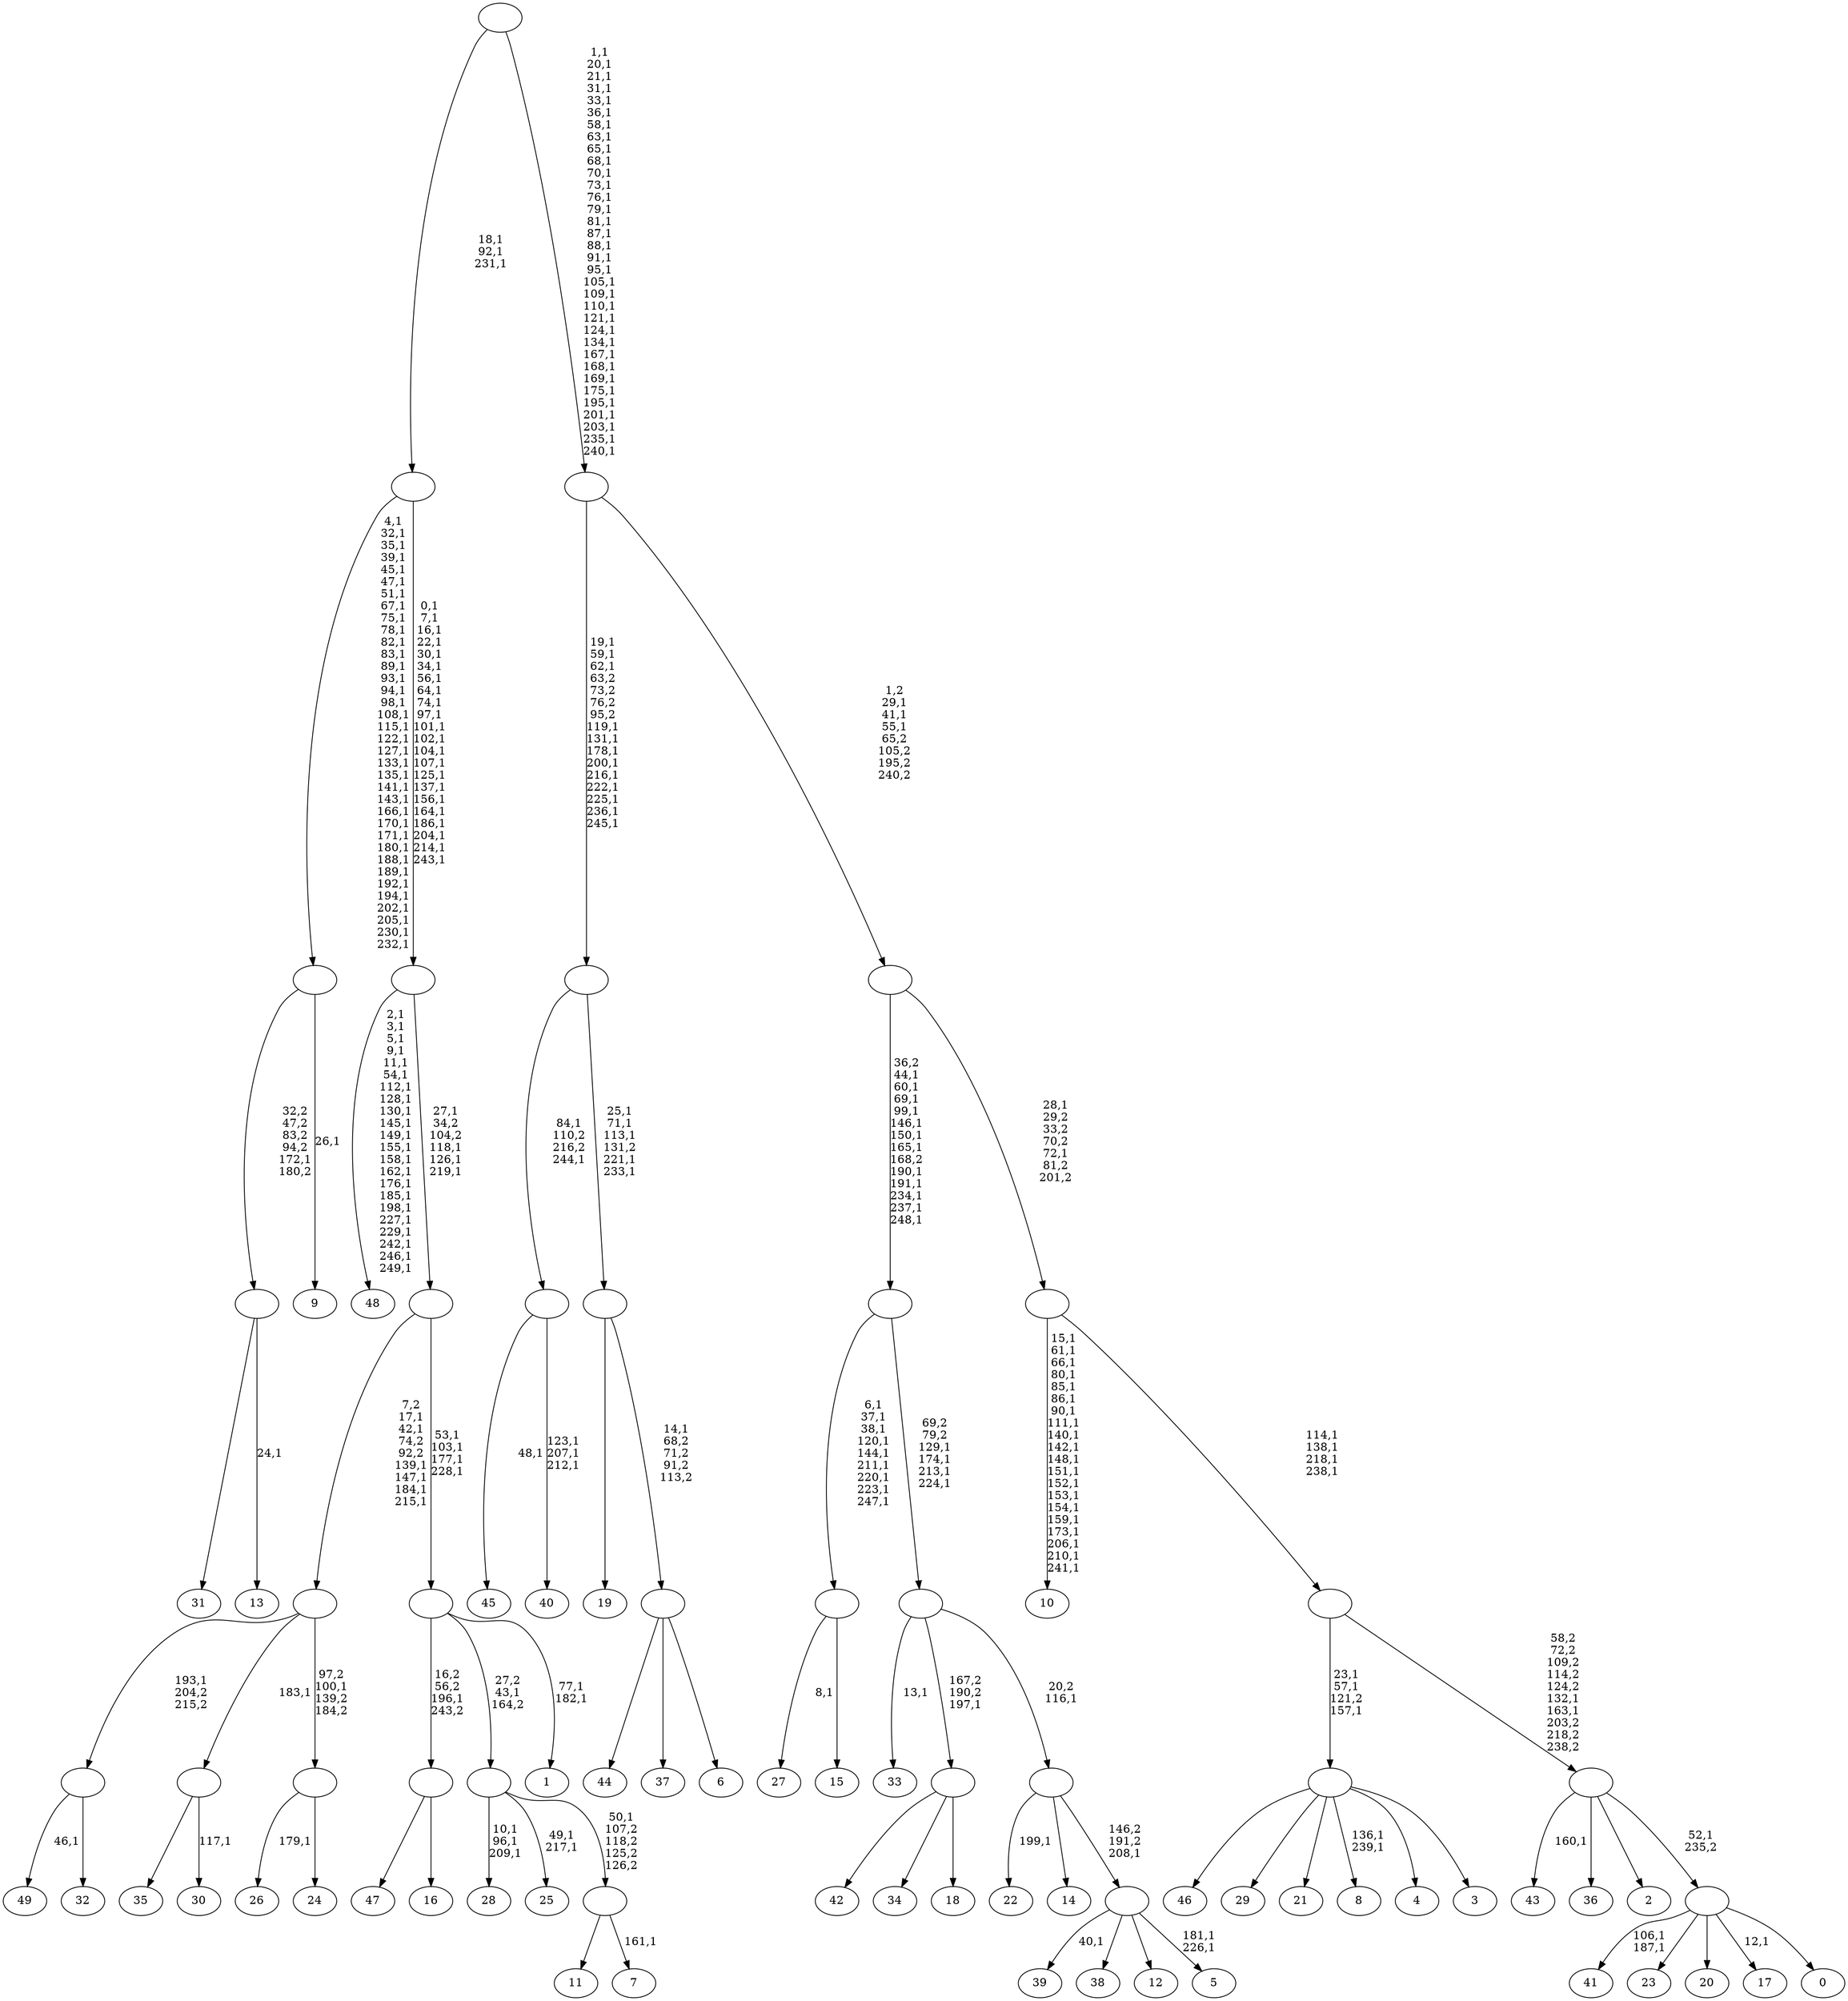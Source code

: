 digraph T {
	300 [label="49"]
	298 [label="48"]
	275 [label="47"]
	274 [label="46"]
	273 [label="45"]
	271 [label="44"]
	270 [label="43"]
	268 [label="42"]
	267 [label="41"]
	264 [label="40"]
	260 [label=""]
	258 [label="39"]
	256 [label="38"]
	255 [label="37"]
	254 [label="36"]
	253 [label="35"]
	252 [label="34"]
	251 [label="33"]
	249 [label="32"]
	248 [label=""]
	247 [label="31"]
	246 [label="30"]
	244 [label=""]
	243 [label="29"]
	242 [label="28"]
	238 [label="27"]
	236 [label="26"]
	234 [label="25"]
	231 [label="24"]
	230 [label=""]
	229 [label=""]
	223 [label="23"]
	222 [label="22"]
	220 [label="21"]
	219 [label="20"]
	218 [label="19"]
	217 [label="18"]
	216 [label=""]
	215 [label="17"]
	213 [label="16"]
	212 [label=""]
	211 [label="15"]
	210 [label=""]
	201 [label="14"]
	200 [label="13"]
	198 [label=""]
	197 [label="12"]
	196 [label="11"]
	195 [label="10"]
	174 [label="9"]
	172 [label=""]
	136 [label="8"]
	133 [label="7"]
	131 [label=""]
	130 [label=""]
	129 [label="6"]
	128 [label=""]
	127 [label=""]
	122 [label=""]
	110 [label="5"]
	107 [label=""]
	106 [label=""]
	105 [label=""]
	101 [label=""]
	89 [label="4"]
	88 [label="3"]
	87 [label=""]
	84 [label="2"]
	83 [label="1"]
	80 [label=""]
	76 [label=""]
	72 [label=""]
	50 [label=""]
	47 [label="0"]
	46 [label=""]
	45 [label=""]
	43 [label=""]
	39 [label=""]
	37 [label=""]
	34 [label=""]
	0 [label=""]
	260 -> 264 [label="123,1\n207,1\n212,1"]
	260 -> 273 [label="48,1"]
	248 -> 300 [label="46,1"]
	248 -> 249 [label=""]
	244 -> 246 [label="117,1"]
	244 -> 253 [label=""]
	230 -> 236 [label="179,1"]
	230 -> 231 [label=""]
	229 -> 248 [label="193,1\n204,2\n215,2"]
	229 -> 244 [label="183,1"]
	229 -> 230 [label="97,2\n100,1\n139,2\n184,2"]
	216 -> 268 [label=""]
	216 -> 252 [label=""]
	216 -> 217 [label=""]
	212 -> 275 [label=""]
	212 -> 213 [label=""]
	210 -> 238 [label="8,1"]
	210 -> 211 [label=""]
	198 -> 200 [label="24,1"]
	198 -> 247 [label=""]
	172 -> 174 [label="26,1"]
	172 -> 198 [label="32,2\n47,2\n83,2\n94,2\n172,1\n180,2"]
	131 -> 133 [label="161,1"]
	131 -> 196 [label=""]
	130 -> 234 [label="49,1\n217,1"]
	130 -> 242 [label="10,1\n96,1\n209,1"]
	130 -> 131 [label="50,1\n107,2\n118,2\n125,2\n126,2"]
	128 -> 271 [label=""]
	128 -> 255 [label=""]
	128 -> 129 [label=""]
	127 -> 218 [label=""]
	127 -> 128 [label="14,1\n68,2\n71,2\n91,2\n113,2"]
	122 -> 127 [label="25,1\n71,1\n113,1\n131,2\n221,1\n233,1"]
	122 -> 260 [label="84,1\n110,2\n216,2\n244,1"]
	107 -> 110 [label="181,1\n226,1"]
	107 -> 258 [label="40,1"]
	107 -> 256 [label=""]
	107 -> 197 [label=""]
	106 -> 222 [label="199,1"]
	106 -> 201 [label=""]
	106 -> 107 [label="146,2\n191,2\n208,1"]
	105 -> 251 [label="13,1"]
	105 -> 216 [label="167,2\n190,2\n197,1"]
	105 -> 106 [label="20,2\n116,1"]
	101 -> 105 [label="69,2\n79,2\n129,1\n174,1\n213,1\n224,1"]
	101 -> 210 [label="6,1\n37,1\n38,1\n120,1\n144,1\n211,1\n220,1\n223,1\n247,1"]
	87 -> 136 [label="136,1\n239,1"]
	87 -> 274 [label=""]
	87 -> 243 [label=""]
	87 -> 220 [label=""]
	87 -> 89 [label=""]
	87 -> 88 [label=""]
	80 -> 83 [label="77,1\n182,1"]
	80 -> 212 [label="16,2\n56,2\n196,1\n243,2"]
	80 -> 130 [label="27,2\n43,1\n164,2"]
	76 -> 80 [label="53,1\n103,1\n177,1\n228,1"]
	76 -> 229 [label="7,2\n17,1\n42,1\n74,2\n92,2\n139,1\n147,1\n184,1\n215,1"]
	72 -> 76 [label="27,1\n34,2\n104,2\n118,1\n126,1\n219,1"]
	72 -> 298 [label="2,1\n3,1\n5,1\n9,1\n11,1\n54,1\n112,1\n128,1\n130,1\n145,1\n149,1\n155,1\n158,1\n162,1\n176,1\n185,1\n198,1\n227,1\n229,1\n242,1\n246,1\n249,1"]
	50 -> 72 [label="0,1\n7,1\n16,1\n22,1\n30,1\n34,1\n56,1\n64,1\n74,1\n97,1\n101,1\n102,1\n104,1\n107,1\n125,1\n137,1\n156,1\n164,1\n186,1\n204,1\n214,1\n243,1"]
	50 -> 172 [label="4,1\n32,1\n35,1\n39,1\n45,1\n47,1\n51,1\n67,1\n75,1\n78,1\n82,1\n83,1\n89,1\n93,1\n94,1\n98,1\n108,1\n115,1\n122,1\n127,1\n133,1\n135,1\n141,1\n143,1\n166,1\n170,1\n171,1\n180,1\n188,1\n189,1\n192,1\n194,1\n202,1\n205,1\n230,1\n232,1"]
	46 -> 215 [label="12,1"]
	46 -> 267 [label="106,1\n187,1"]
	46 -> 223 [label=""]
	46 -> 219 [label=""]
	46 -> 47 [label=""]
	45 -> 270 [label="160,1"]
	45 -> 254 [label=""]
	45 -> 84 [label=""]
	45 -> 46 [label="52,1\n235,2"]
	43 -> 45 [label="58,2\n72,2\n109,2\n114,2\n124,2\n132,1\n163,1\n203,2\n218,2\n238,2"]
	43 -> 87 [label="23,1\n57,1\n121,2\n157,1"]
	39 -> 43 [label="114,1\n138,1\n218,1\n238,1"]
	39 -> 195 [label="15,1\n61,1\n66,1\n80,1\n85,1\n86,1\n90,1\n111,1\n140,1\n142,1\n148,1\n151,1\n152,1\n153,1\n154,1\n159,1\n173,1\n206,1\n210,1\n241,1"]
	37 -> 39 [label="28,1\n29,2\n33,2\n70,2\n72,1\n81,2\n201,2"]
	37 -> 101 [label="36,2\n44,1\n60,1\n69,1\n99,1\n146,1\n150,1\n165,1\n168,2\n190,1\n191,1\n234,1\n237,1\n248,1"]
	34 -> 37 [label="1,2\n29,1\n41,1\n55,1\n65,2\n105,2\n195,2\n240,2"]
	34 -> 122 [label="19,1\n59,1\n62,1\n63,2\n73,2\n76,2\n95,2\n119,1\n131,1\n178,1\n200,1\n216,1\n222,1\n225,1\n236,1\n245,1"]
	0 -> 34 [label="1,1\n20,1\n21,1\n31,1\n33,1\n36,1\n58,1\n63,1\n65,1\n68,1\n70,1\n73,1\n76,1\n79,1\n81,1\n87,1\n88,1\n91,1\n95,1\n105,1\n109,1\n110,1\n121,1\n124,1\n134,1\n167,1\n168,1\n169,1\n175,1\n195,1\n201,1\n203,1\n235,1\n240,1"]
	0 -> 50 [label="18,1\n92,1\n231,1"]
}
